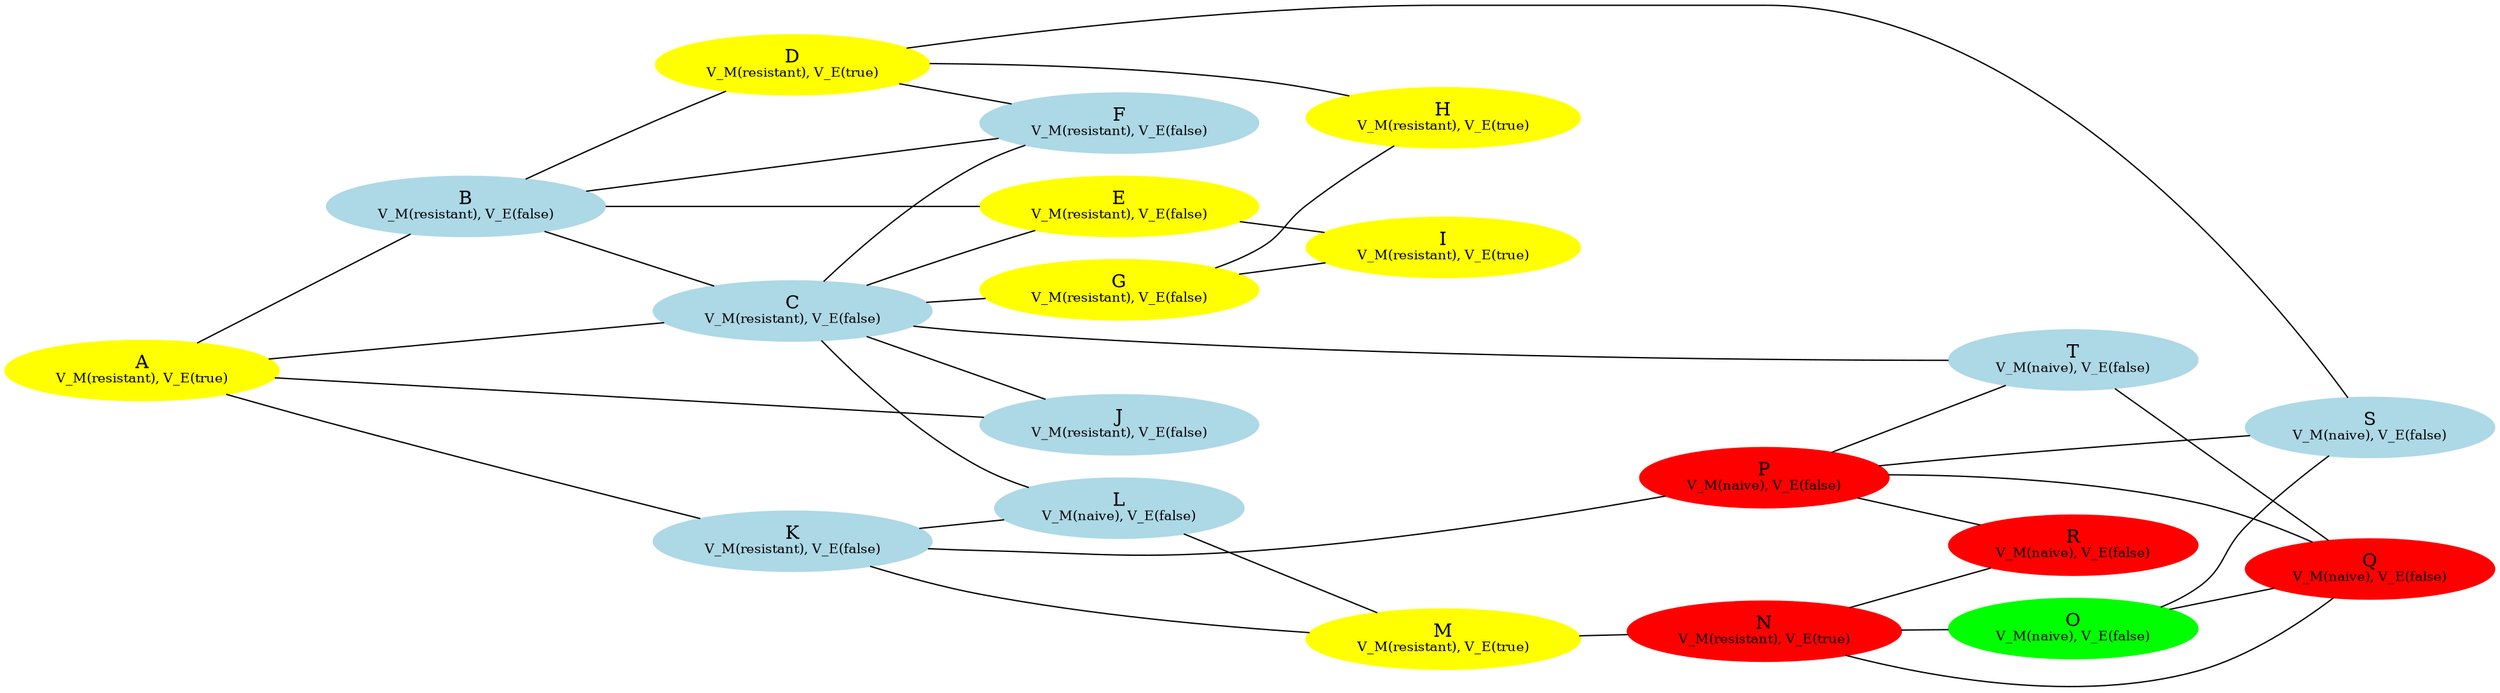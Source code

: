 graph {
 rankdir=LR;
A[label=<A<BR /><FONT POINT-SIZE="10">V_M(resistant), V_E(true)</FONT>>,style=filled, color=yellow];
B[label=<B<BR /><FONT POINT-SIZE="10">V_M(resistant), V_E(false)</FONT>>,style=filled, color=lightblue];
C[label=<C<BR /><FONT POINT-SIZE="10">V_M(resistant), V_E(false)</FONT>>,style=filled, color=lightblue];
D[label=<D<BR /><FONT POINT-SIZE="10">V_M(resistant), V_E(true)</FONT>>,style=filled, color=yellow];
E[label=<E<BR /><FONT POINT-SIZE="10">V_M(resistant), V_E(false)</FONT>>,style=filled, color=yellow];
F[label=<F<BR /><FONT POINT-SIZE="10">V_M(resistant), V_E(false)</FONT>>,style=filled, color=lightblue];
G[label=<G<BR /><FONT POINT-SIZE="10">V_M(resistant), V_E(false)</FONT>>,style=filled, color=yellow];
H[label=<H<BR /><FONT POINT-SIZE="10">V_M(resistant), V_E(true)</FONT>>,style=filled, color=yellow];
I[label=<I<BR /><FONT POINT-SIZE="10">V_M(resistant), V_E(true)</FONT>>,style=filled, color=yellow];
J[label=<J<BR /><FONT POINT-SIZE="10">V_M(resistant), V_E(false)</FONT>>,style=filled, color=lightblue];
K[label=<K<BR /><FONT POINT-SIZE="10">V_M(resistant), V_E(false)</FONT>>,style=filled, color=lightblue];
L[label=<L<BR /><FONT POINT-SIZE="10">V_M(naive), V_E(false)</FONT>>,style=filled, color=lightblue];
M[label=<M<BR /><FONT POINT-SIZE="10">V_M(resistant), V_E(true)</FONT>>,style=filled, color=yellow];
N[label=<N<BR /><FONT POINT-SIZE="10">V_M(resistant), V_E(true)</FONT>>,style=filled, color=red];
O[label=<O<BR /><FONT POINT-SIZE="10">V_M(naive), V_E(false)</FONT>>,style=filled, color=green];
P[label=<P<BR /><FONT POINT-SIZE="10">V_M(naive), V_E(false)</FONT>>,style=filled, color=red];
Q[label=<Q<BR /><FONT POINT-SIZE="10">V_M(naive), V_E(false)</FONT>>,style=filled, color=red];
R[label=<R<BR /><FONT POINT-SIZE="10">V_M(naive), V_E(false)</FONT>>,style=filled, color=red];
S[label=<S<BR /><FONT POINT-SIZE="10">V_M(naive), V_E(false)</FONT>>,style=filled, color=lightblue];
T[label=<T<BR /><FONT POINT-SIZE="10">V_M(naive), V_E(false)</FONT>>,style=filled, color=lightblue];
A -- {{B C J K }}
B -- {{D E C F }}
C -- {{F G E L J T }}
D -- {{H F S }}
E -- {{I }}
F -- {{}}
G -- {{H I }}
H -- {{}}
I -- {{}}
J -- {{}}
K -- {{L M P }}
L -- {{M }}
M -- {{N }}
N -- {{R Q O }}
O -- {{Q S }}
P -- {{T S Q R }}
Q -- {{}}
R -- {{}}
S -- {{}}
T -- {{Q }}
}